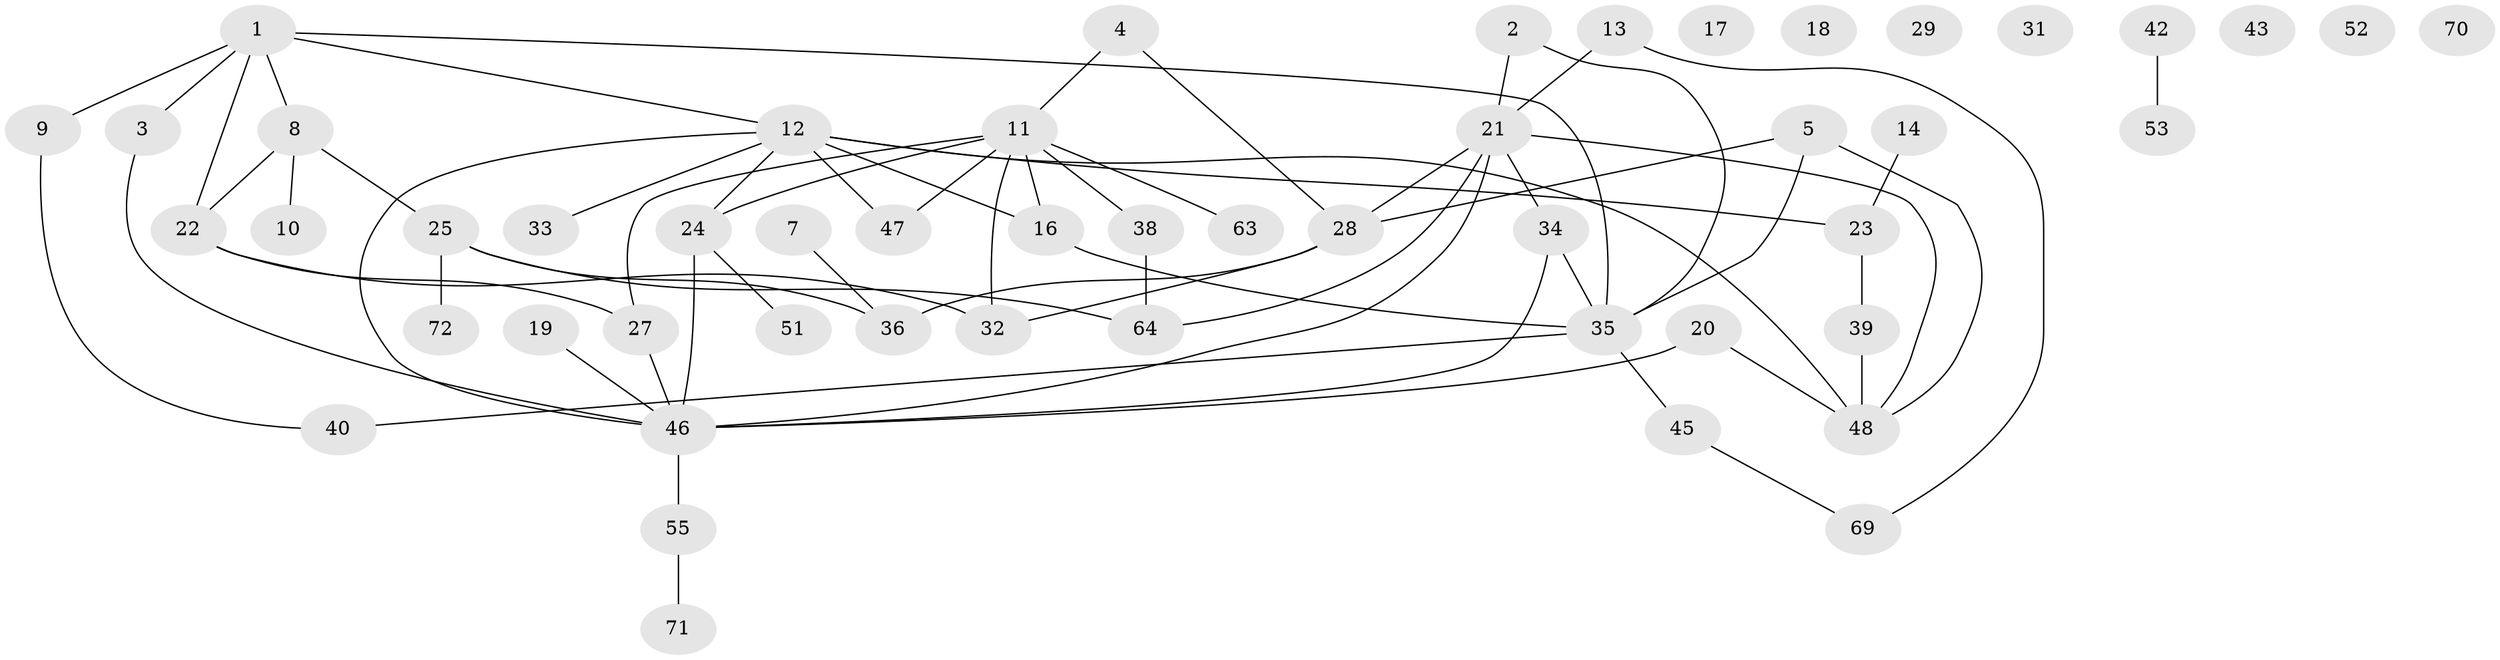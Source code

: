 // original degree distribution, {3: 0.2361111111111111, 1: 0.2222222222222222, 2: 0.2222222222222222, 7: 0.013888888888888888, 5: 0.08333333333333333, 0: 0.09722222222222222, 6: 0.013888888888888888, 4: 0.09722222222222222, 8: 0.013888888888888888}
// Generated by graph-tools (version 1.1) at 2025/41/03/06/25 10:41:23]
// undirected, 51 vertices, 66 edges
graph export_dot {
graph [start="1"]
  node [color=gray90,style=filled];
  1 [super="+15"];
  2 [super="+67"];
  3;
  4 [super="+37"];
  5 [super="+6"];
  7;
  8 [super="+66"];
  9;
  10;
  11 [super="+60"];
  12 [super="+54"];
  13;
  14;
  16;
  17;
  18;
  19;
  20;
  21 [super="+26"];
  22 [super="+62"];
  23 [super="+59"];
  24 [super="+61"];
  25 [super="+30"];
  27 [super="+50"];
  28 [super="+41"];
  29;
  31;
  32;
  33;
  34;
  35 [super="+49"];
  36 [super="+65"];
  38;
  39;
  40 [super="+44"];
  42 [super="+68"];
  43;
  45 [super="+57"];
  46 [super="+56"];
  47;
  48 [super="+58"];
  51;
  52;
  53;
  55;
  63;
  64;
  69;
  70;
  71;
  72;
  1 -- 12;
  1 -- 8;
  1 -- 3;
  1 -- 22;
  1 -- 9;
  1 -- 35;
  2 -- 35;
  2 -- 21;
  3 -- 46;
  4 -- 11;
  4 -- 28;
  5 -- 48;
  5 -- 28;
  5 -- 35;
  7 -- 36;
  8 -- 10;
  8 -- 25;
  8 -- 22;
  9 -- 40;
  11 -- 16;
  11 -- 24;
  11 -- 27;
  11 -- 32;
  11 -- 47;
  11 -- 38;
  11 -- 63;
  12 -- 16;
  12 -- 24;
  12 -- 46;
  12 -- 48;
  12 -- 33;
  12 -- 23;
  12 -- 47;
  13 -- 69;
  13 -- 21;
  14 -- 23;
  16 -- 35;
  19 -- 46;
  20 -- 46;
  20 -- 48;
  21 -- 34;
  21 -- 64;
  21 -- 46 [weight=2];
  21 -- 48;
  21 -- 28;
  22 -- 27;
  22 -- 32;
  23 -- 39;
  24 -- 46;
  24 -- 51;
  25 -- 64;
  25 -- 72;
  25 -- 36;
  27 -- 46 [weight=2];
  28 -- 36;
  28 -- 32;
  34 -- 35;
  34 -- 46;
  35 -- 40;
  35 -- 45;
  38 -- 64;
  39 -- 48;
  42 -- 53;
  45 -- 69;
  46 -- 55;
  55 -- 71;
}
